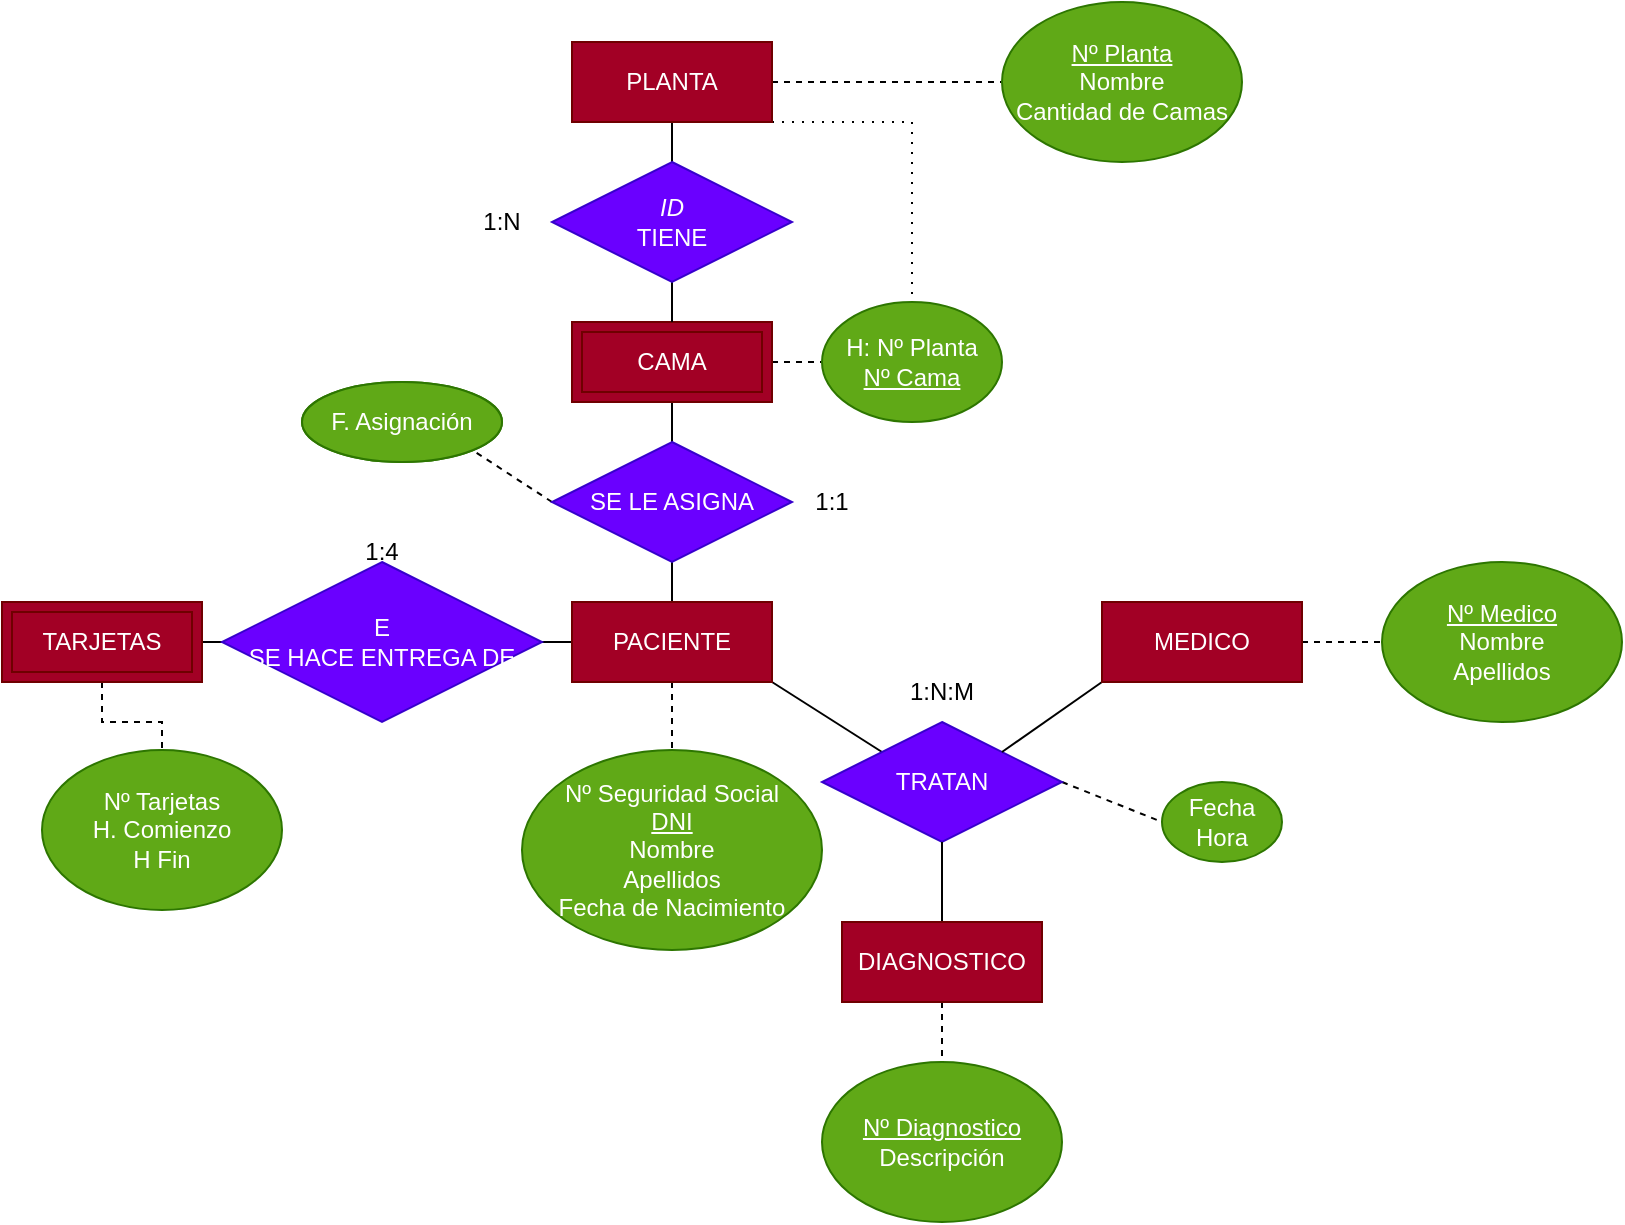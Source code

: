 <mxfile version="20.4.0" type="github">
  <diagram id="R2lEEEUBdFMjLlhIrx00" name="Page-1">
    <mxGraphModel dx="868" dy="460" grid="1" gridSize="10" guides="1" tooltips="1" connect="1" arrows="0" fold="1" page="1" pageScale="1" pageWidth="1169" pageHeight="827" math="0" shadow="0" extFonts="Permanent Marker^https://fonts.googleapis.com/css?family=Permanent+Marker">
      <root>
        <mxCell id="0" />
        <mxCell id="1" parent="0" />
        <mxCell id="-N8Wu7EY1_5mGeQ1VmYi-11" style="edgeStyle=orthogonalEdgeStyle;rounded=0;orthogonalLoop=1;jettySize=auto;html=1;exitX=0.5;exitY=1;exitDx=0;exitDy=0;entryX=0.5;entryY=0;entryDx=0;entryDy=0;endArrow=none;endFill=0;" edge="1" parent="1" source="-N8Wu7EY1_5mGeQ1VmYi-2" target="-N8Wu7EY1_5mGeQ1VmYi-7">
          <mxGeometry relative="1" as="geometry" />
        </mxCell>
        <mxCell id="-N8Wu7EY1_5mGeQ1VmYi-36" style="edgeStyle=orthogonalEdgeStyle;rounded=0;orthogonalLoop=1;jettySize=auto;html=1;exitX=1;exitY=1;exitDx=0;exitDy=0;entryX=0.5;entryY=0;entryDx=0;entryDy=0;dashed=1;endArrow=none;endFill=0;dashPattern=1 4;" edge="1" parent="1" source="-N8Wu7EY1_5mGeQ1VmYi-2" target="-N8Wu7EY1_5mGeQ1VmYi-33">
          <mxGeometry relative="1" as="geometry">
            <Array as="points">
              <mxPoint x="495" y="100" />
            </Array>
          </mxGeometry>
        </mxCell>
        <mxCell id="-N8Wu7EY1_5mGeQ1VmYi-43" style="edgeStyle=orthogonalEdgeStyle;rounded=0;orthogonalLoop=1;jettySize=auto;html=1;exitX=1;exitY=0.5;exitDx=0;exitDy=0;entryX=0;entryY=0.5;entryDx=0;entryDy=0;dashed=1;endArrow=none;endFill=0;" edge="1" parent="1" source="-N8Wu7EY1_5mGeQ1VmYi-2" target="-N8Wu7EY1_5mGeQ1VmYi-37">
          <mxGeometry relative="1" as="geometry" />
        </mxCell>
        <mxCell id="-N8Wu7EY1_5mGeQ1VmYi-2" value="PLANTA" style="whiteSpace=wrap;html=1;align=center;fillColor=#a20025;fontColor=#ffffff;strokeColor=#6F0000;" vertex="1" parent="1">
          <mxGeometry x="325" y="60" width="100" height="40" as="geometry" />
        </mxCell>
        <mxCell id="-N8Wu7EY1_5mGeQ1VmYi-13" style="edgeStyle=orthogonalEdgeStyle;rounded=0;orthogonalLoop=1;jettySize=auto;html=1;exitX=0.5;exitY=1;exitDx=0;exitDy=0;entryX=0.5;entryY=0;entryDx=0;entryDy=0;endArrow=none;endFill=0;" edge="1" parent="1" source="-N8Wu7EY1_5mGeQ1VmYi-3" target="-N8Wu7EY1_5mGeQ1VmYi-12">
          <mxGeometry relative="1" as="geometry" />
        </mxCell>
        <mxCell id="-N8Wu7EY1_5mGeQ1VmYi-34" style="edgeStyle=none;rounded=0;orthogonalLoop=1;jettySize=auto;html=1;exitX=1;exitY=0.5;exitDx=0;exitDy=0;entryX=0;entryY=0.5;entryDx=0;entryDy=0;dashed=1;endArrow=none;endFill=0;" edge="1" parent="1" source="-N8Wu7EY1_5mGeQ1VmYi-3" target="-N8Wu7EY1_5mGeQ1VmYi-33">
          <mxGeometry relative="1" as="geometry" />
        </mxCell>
        <mxCell id="-N8Wu7EY1_5mGeQ1VmYi-3" value="CAMA" style="shape=ext;margin=3;double=1;whiteSpace=wrap;html=1;align=center;fillColor=#a20025;fontColor=#ffffff;strokeColor=#6F0000;" vertex="1" parent="1">
          <mxGeometry x="325" y="200" width="100" height="40" as="geometry" />
        </mxCell>
        <mxCell id="-N8Wu7EY1_5mGeQ1VmYi-4" value="PACIENTE" style="whiteSpace=wrap;html=1;align=center;" vertex="1" parent="1">
          <mxGeometry x="325" y="340" width="100" height="40" as="geometry" />
        </mxCell>
        <mxCell id="-N8Wu7EY1_5mGeQ1VmYi-10" style="edgeStyle=orthogonalEdgeStyle;rounded=0;orthogonalLoop=1;jettySize=auto;html=1;exitX=0.5;exitY=1;exitDx=0;exitDy=0;entryX=0.5;entryY=0;entryDx=0;entryDy=0;endArrow=none;endFill=0;" edge="1" parent="1" source="-N8Wu7EY1_5mGeQ1VmYi-7" target="-N8Wu7EY1_5mGeQ1VmYi-3">
          <mxGeometry relative="1" as="geometry" />
        </mxCell>
        <mxCell id="-N8Wu7EY1_5mGeQ1VmYi-7" value="&lt;i&gt;ID&lt;/i&gt;&lt;br&gt;TIENE" style="shape=rhombus;perimeter=rhombusPerimeter;whiteSpace=wrap;html=1;align=center;fillColor=#6a00ff;fontColor=#ffffff;strokeColor=#3700CC;" vertex="1" parent="1">
          <mxGeometry x="315" y="120" width="120" height="60" as="geometry" />
        </mxCell>
        <mxCell id="-N8Wu7EY1_5mGeQ1VmYi-14" style="edgeStyle=orthogonalEdgeStyle;rounded=0;orthogonalLoop=1;jettySize=auto;html=1;exitX=0.5;exitY=1;exitDx=0;exitDy=0;entryX=0.5;entryY=0;entryDx=0;entryDy=0;endArrow=none;endFill=0;" edge="1" parent="1" source="-N8Wu7EY1_5mGeQ1VmYi-12" target="-N8Wu7EY1_5mGeQ1VmYi-4">
          <mxGeometry relative="1" as="geometry" />
        </mxCell>
        <mxCell id="-N8Wu7EY1_5mGeQ1VmYi-45" style="rounded=0;orthogonalLoop=1;jettySize=auto;html=1;exitX=0;exitY=0.5;exitDx=0;exitDy=0;entryX=1;entryY=1;entryDx=0;entryDy=0;dashed=1;endArrow=none;endFill=0;" edge="1" parent="1" source="-N8Wu7EY1_5mGeQ1VmYi-12" target="-N8Wu7EY1_5mGeQ1VmYi-44">
          <mxGeometry relative="1" as="geometry" />
        </mxCell>
        <mxCell id="-N8Wu7EY1_5mGeQ1VmYi-12" value="SE LE ASIGNA" style="shape=rhombus;perimeter=rhombusPerimeter;whiteSpace=wrap;html=1;align=center;fillColor=#6a00ff;fontColor=#ffffff;strokeColor=#3700CC;" vertex="1" parent="1">
          <mxGeometry x="315" y="260" width="120" height="60" as="geometry" />
        </mxCell>
        <mxCell id="-N8Wu7EY1_5mGeQ1VmYi-19" style="edgeStyle=orthogonalEdgeStyle;rounded=0;orthogonalLoop=1;jettySize=auto;html=1;exitX=0;exitY=0.5;exitDx=0;exitDy=0;entryX=1;entryY=0.5;entryDx=0;entryDy=0;endArrow=none;endFill=0;" edge="1" parent="1" source="-N8Wu7EY1_5mGeQ1VmYi-15" target="-N8Wu7EY1_5mGeQ1VmYi-17">
          <mxGeometry relative="1" as="geometry" />
        </mxCell>
        <mxCell id="-N8Wu7EY1_5mGeQ1VmYi-27" style="edgeStyle=none;rounded=0;orthogonalLoop=1;jettySize=auto;html=1;exitX=1;exitY=1;exitDx=0;exitDy=0;entryX=0;entryY=0;entryDx=0;entryDy=0;endArrow=none;endFill=0;" edge="1" parent="1" source="-N8Wu7EY1_5mGeQ1VmYi-15" target="-N8Wu7EY1_5mGeQ1VmYi-21">
          <mxGeometry relative="1" as="geometry" />
        </mxCell>
        <mxCell id="-N8Wu7EY1_5mGeQ1VmYi-32" style="edgeStyle=none;rounded=0;orthogonalLoop=1;jettySize=auto;html=1;exitX=0.5;exitY=1;exitDx=0;exitDy=0;entryX=0.5;entryY=0;entryDx=0;entryDy=0;endArrow=none;endFill=0;dashed=1;" edge="1" parent="1" source="-N8Wu7EY1_5mGeQ1VmYi-15" target="-N8Wu7EY1_5mGeQ1VmYi-31">
          <mxGeometry relative="1" as="geometry" />
        </mxCell>
        <mxCell id="-N8Wu7EY1_5mGeQ1VmYi-15" value="PACIENTE" style="whiteSpace=wrap;html=1;align=center;fillColor=#a20025;fontColor=#ffffff;strokeColor=#6F0000;" vertex="1" parent="1">
          <mxGeometry x="325" y="340" width="100" height="40" as="geometry" />
        </mxCell>
        <mxCell id="-N8Wu7EY1_5mGeQ1VmYi-20" style="rounded=0;orthogonalLoop=1;jettySize=auto;html=1;exitX=0;exitY=0.5;exitDx=0;exitDy=0;entryX=1;entryY=0.5;entryDx=0;entryDy=0;endArrow=none;endFill=0;" edge="1" parent="1" source="-N8Wu7EY1_5mGeQ1VmYi-17" target="-N8Wu7EY1_5mGeQ1VmYi-18">
          <mxGeometry relative="1" as="geometry" />
        </mxCell>
        <mxCell id="-N8Wu7EY1_5mGeQ1VmYi-17" value="E&lt;br&gt;SE HACE ENTREGA DE" style="shape=rhombus;perimeter=rhombusPerimeter;whiteSpace=wrap;html=1;align=center;fillColor=#6a00ff;fontColor=#ffffff;strokeColor=#3700CC;" vertex="1" parent="1">
          <mxGeometry x="150" y="320" width="160" height="80" as="geometry" />
        </mxCell>
        <mxCell id="-N8Wu7EY1_5mGeQ1VmYi-38" style="edgeStyle=orthogonalEdgeStyle;rounded=0;orthogonalLoop=1;jettySize=auto;html=1;exitX=0.5;exitY=1;exitDx=0;exitDy=0;entryX=0.5;entryY=0;entryDx=0;entryDy=0;dashed=1;endArrow=none;endFill=0;" edge="1" parent="1" source="-N8Wu7EY1_5mGeQ1VmYi-18" target="-N8Wu7EY1_5mGeQ1VmYi-30">
          <mxGeometry relative="1" as="geometry" />
        </mxCell>
        <mxCell id="-N8Wu7EY1_5mGeQ1VmYi-18" value="TARJETAS" style="shape=ext;margin=3;double=1;whiteSpace=wrap;html=1;align=center;fillColor=#a20025;fontColor=#ffffff;strokeColor=#6F0000;" vertex="1" parent="1">
          <mxGeometry x="40" y="340" width="100" height="40" as="geometry" />
        </mxCell>
        <mxCell id="-N8Wu7EY1_5mGeQ1VmYi-53" style="edgeStyle=none;rounded=0;orthogonalLoop=1;jettySize=auto;html=1;exitX=1;exitY=0.5;exitDx=0;exitDy=0;entryX=0;entryY=0.5;entryDx=0;entryDy=0;dashed=1;endArrow=none;endFill=0;" edge="1" parent="1" source="-N8Wu7EY1_5mGeQ1VmYi-21" target="-N8Wu7EY1_5mGeQ1VmYi-52">
          <mxGeometry relative="1" as="geometry" />
        </mxCell>
        <mxCell id="-N8Wu7EY1_5mGeQ1VmYi-21" value="TRATAN" style="shape=rhombus;perimeter=rhombusPerimeter;whiteSpace=wrap;html=1;align=center;fillColor=#6a00ff;fontColor=#ffffff;strokeColor=#3700CC;" vertex="1" parent="1">
          <mxGeometry x="450" y="400" width="120" height="60" as="geometry" />
        </mxCell>
        <mxCell id="-N8Wu7EY1_5mGeQ1VmYi-26" style="rounded=0;orthogonalLoop=1;jettySize=auto;html=1;exitX=0;exitY=1;exitDx=0;exitDy=0;entryX=1;entryY=0;entryDx=0;entryDy=0;endArrow=none;endFill=0;" edge="1" parent="1" source="-N8Wu7EY1_5mGeQ1VmYi-23" target="-N8Wu7EY1_5mGeQ1VmYi-21">
          <mxGeometry relative="1" as="geometry" />
        </mxCell>
        <mxCell id="-N8Wu7EY1_5mGeQ1VmYi-40" style="edgeStyle=orthogonalEdgeStyle;rounded=0;orthogonalLoop=1;jettySize=auto;html=1;exitX=1;exitY=0.5;exitDx=0;exitDy=0;entryX=0;entryY=0.5;entryDx=0;entryDy=0;dashed=1;endArrow=none;endFill=0;" edge="1" parent="1" source="-N8Wu7EY1_5mGeQ1VmYi-23" target="-N8Wu7EY1_5mGeQ1VmYi-39">
          <mxGeometry relative="1" as="geometry" />
        </mxCell>
        <mxCell id="-N8Wu7EY1_5mGeQ1VmYi-23" value="MEDICO" style="whiteSpace=wrap;html=1;align=center;fillColor=#a20025;fontColor=#ffffff;strokeColor=#6F0000;" vertex="1" parent="1">
          <mxGeometry x="590" y="340" width="100" height="40" as="geometry" />
        </mxCell>
        <mxCell id="-N8Wu7EY1_5mGeQ1VmYi-29" style="edgeStyle=none;rounded=0;orthogonalLoop=1;jettySize=auto;html=1;exitX=0.5;exitY=0;exitDx=0;exitDy=0;entryX=0.5;entryY=1;entryDx=0;entryDy=0;endArrow=none;endFill=0;" edge="1" parent="1" source="-N8Wu7EY1_5mGeQ1VmYi-28" target="-N8Wu7EY1_5mGeQ1VmYi-21">
          <mxGeometry relative="1" as="geometry" />
        </mxCell>
        <mxCell id="-N8Wu7EY1_5mGeQ1VmYi-42" style="edgeStyle=orthogonalEdgeStyle;rounded=0;orthogonalLoop=1;jettySize=auto;html=1;exitX=0.5;exitY=1;exitDx=0;exitDy=0;entryX=0.5;entryY=0;entryDx=0;entryDy=0;dashed=1;endArrow=none;endFill=0;" edge="1" parent="1" source="-N8Wu7EY1_5mGeQ1VmYi-28" target="-N8Wu7EY1_5mGeQ1VmYi-41">
          <mxGeometry relative="1" as="geometry" />
        </mxCell>
        <mxCell id="-N8Wu7EY1_5mGeQ1VmYi-28" value="DIAGNOSTICO" style="whiteSpace=wrap;html=1;align=center;fillColor=#a20025;fontColor=#ffffff;strokeColor=#6F0000;" vertex="1" parent="1">
          <mxGeometry x="460" y="500" width="100" height="40" as="geometry" />
        </mxCell>
        <mxCell id="-N8Wu7EY1_5mGeQ1VmYi-30" value="Nº Tarjetas&lt;br&gt;H. Comienzo&lt;br&gt;H Fin" style="ellipse;whiteSpace=wrap;html=1;fillColor=#60a917;fontColor=#ffffff;strokeColor=#2D7600;" vertex="1" parent="1">
          <mxGeometry x="60" y="414" width="120" height="80" as="geometry" />
        </mxCell>
        <mxCell id="-N8Wu7EY1_5mGeQ1VmYi-31" value="Nº Seguridad Social&lt;br&gt;&lt;u&gt;DNI&lt;/u&gt;&lt;br&gt;Nombre&lt;br&gt;Apellidos&lt;br&gt;Fecha de Nacimiento" style="ellipse;whiteSpace=wrap;html=1;fillColor=#60a917;fontColor=#ffffff;strokeColor=#2D7600;" vertex="1" parent="1">
          <mxGeometry x="300" y="414" width="150" height="100" as="geometry" />
        </mxCell>
        <mxCell id="-N8Wu7EY1_5mGeQ1VmYi-33" value="H: Nº Planta&lt;br&gt;&lt;u&gt;Nº Cama&lt;/u&gt;" style="ellipse;whiteSpace=wrap;html=1;fillColor=#60a917;fontColor=#ffffff;strokeColor=#2D7600;" vertex="1" parent="1">
          <mxGeometry x="450" y="190" width="90" height="60" as="geometry" />
        </mxCell>
        <mxCell id="-N8Wu7EY1_5mGeQ1VmYi-37" value="&lt;u&gt;Nº Planta&lt;/u&gt;&lt;br&gt;Nombre&lt;br&gt;Cantidad de Camas" style="ellipse;whiteSpace=wrap;html=1;fillColor=#60a917;fontColor=#ffffff;strokeColor=#2D7600;" vertex="1" parent="1">
          <mxGeometry x="540" y="40" width="120" height="80" as="geometry" />
        </mxCell>
        <mxCell id="-N8Wu7EY1_5mGeQ1VmYi-39" value="&lt;u&gt;Nº Medico&lt;/u&gt;&lt;br&gt;Nombre&lt;br&gt;Apellidos" style="ellipse;whiteSpace=wrap;html=1;fillColor=#60a917;fontColor=#ffffff;strokeColor=#2D7600;" vertex="1" parent="1">
          <mxGeometry x="730" y="320" width="120" height="80" as="geometry" />
        </mxCell>
        <mxCell id="-N8Wu7EY1_5mGeQ1VmYi-41" value="&lt;u&gt;Nº Diagnostico&lt;/u&gt;&lt;br&gt;Descripción" style="ellipse;whiteSpace=wrap;html=1;fillColor=#60a917;fontColor=#ffffff;strokeColor=#2D7600;" vertex="1" parent="1">
          <mxGeometry x="450" y="570" width="120" height="80" as="geometry" />
        </mxCell>
        <mxCell id="-N8Wu7EY1_5mGeQ1VmYi-44" value="F. Asignación" style="ellipse;whiteSpace=wrap;html=1;align=center;fillColor=#60a917;fontColor=#ffffff;strokeColor=#2D7600;" vertex="1" parent="1">
          <mxGeometry x="190" y="230" width="100" height="40" as="geometry" />
        </mxCell>
        <mxCell id="-N8Wu7EY1_5mGeQ1VmYi-47" value="1:4" style="text;html=1;strokeColor=none;fillColor=none;align=center;verticalAlign=middle;whiteSpace=wrap;rounded=0;" vertex="1" parent="1">
          <mxGeometry x="200" y="300" width="60" height="30" as="geometry" />
        </mxCell>
        <mxCell id="-N8Wu7EY1_5mGeQ1VmYi-48" value="1:1" style="text;html=1;strokeColor=none;fillColor=none;align=center;verticalAlign=middle;whiteSpace=wrap;rounded=0;" vertex="1" parent="1">
          <mxGeometry x="425" y="275" width="60" height="30" as="geometry" />
        </mxCell>
        <mxCell id="-N8Wu7EY1_5mGeQ1VmYi-49" value="1:N:M" style="text;html=1;strokeColor=none;fillColor=none;align=center;verticalAlign=middle;whiteSpace=wrap;rounded=0;" vertex="1" parent="1">
          <mxGeometry x="480" y="370" width="60" height="30" as="geometry" />
        </mxCell>
        <mxCell id="-N8Wu7EY1_5mGeQ1VmYi-50" value="1:N" style="text;html=1;strokeColor=none;fillColor=none;align=center;verticalAlign=middle;whiteSpace=wrap;rounded=0;" vertex="1" parent="1">
          <mxGeometry x="260" y="135" width="60" height="30" as="geometry" />
        </mxCell>
        <mxCell id="-N8Wu7EY1_5mGeQ1VmYi-51" value="F. Asignación" style="ellipse;whiteSpace=wrap;html=1;align=center;fillColor=#60a917;fontColor=#ffffff;strokeColor=#2D7600;" vertex="1" parent="1">
          <mxGeometry x="190" y="230" width="100" height="40" as="geometry" />
        </mxCell>
        <mxCell id="-N8Wu7EY1_5mGeQ1VmYi-52" value="Fecha&lt;br&gt;Hora" style="ellipse;whiteSpace=wrap;html=1;fillColor=#60a917;fontColor=#ffffff;strokeColor=#2D7600;" vertex="1" parent="1">
          <mxGeometry x="620" y="430" width="60" height="40" as="geometry" />
        </mxCell>
      </root>
    </mxGraphModel>
  </diagram>
</mxfile>
